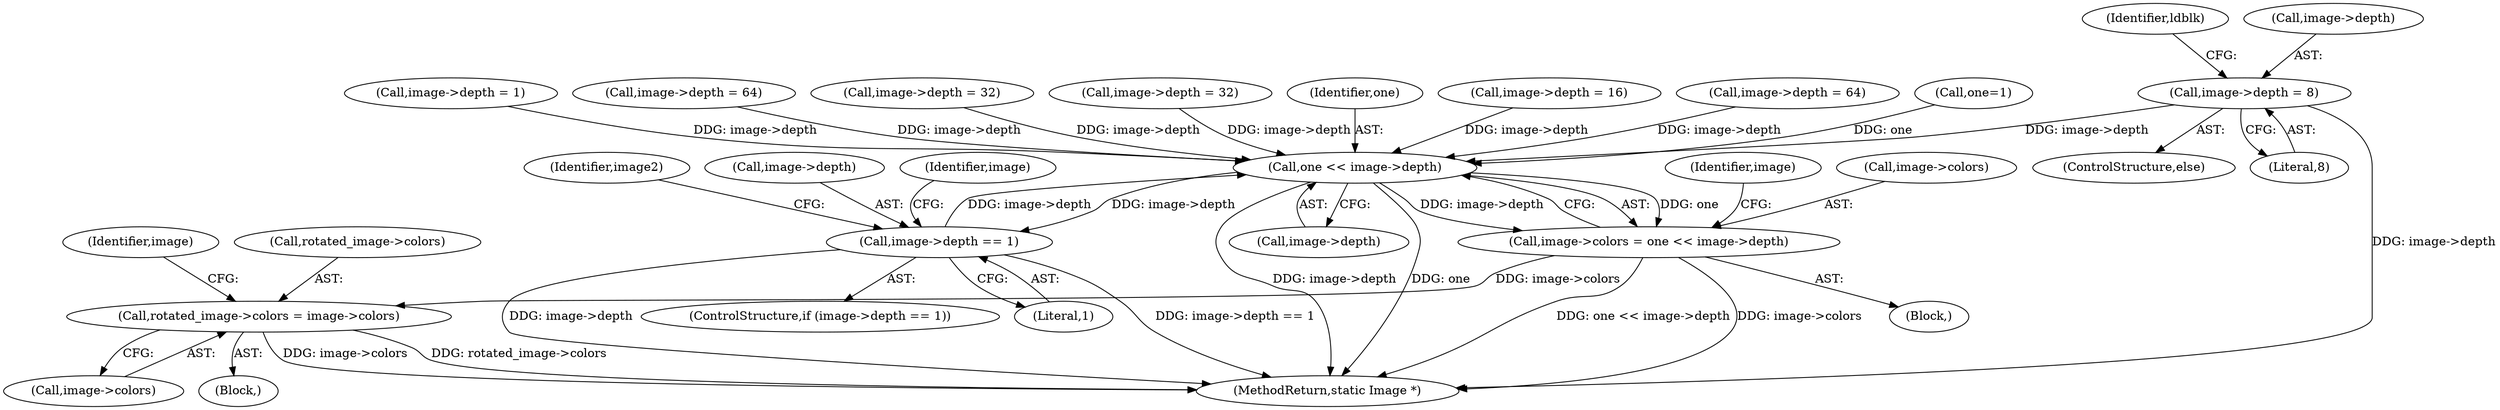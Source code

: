 digraph "0_ImageMagick_f3b483e8b054c50149912523b4773687e18afe25@pointer" {
"1000780" [label="(Call,image->depth = 8)"];
"1000965" [label="(Call,one << image->depth)"];
"1000961" [label="(Call,image->colors = one << image->depth)"];
"1001510" [label="(Call,rotated_image->colors = image->colors)"];
"1001454" [label="(Call,image->depth == 1)"];
"1000780" [label="(Call,image->depth = 8)"];
"1001461" [label="(Identifier,image)"];
"1001511" [label="(Call,rotated_image->colors)"];
"1000966" [label="(Identifier,one)"];
"1000798" [label="(Call,image->depth = 16)"];
"1000967" [label="(Call,image->depth)"];
"1001519" [label="(Identifier,image)"];
"1001466" [label="(Identifier,image2)"];
"1001781" [label="(MethodReturn,static Image *)"];
"1000889" [label="(Call,image->depth = 64)"];
"1001483" [label="(Block,)"];
"1000786" [label="(Identifier,ldblk)"];
"1000958" [label="(Call,one=1)"];
"1001458" [label="(Literal,1)"];
"1000974" [label="(Identifier,image)"];
"1000784" [label="(Literal,8)"];
"1000962" [label="(Call,image->colors)"];
"1000774" [label="(Call,image->depth = 1)"];
"1000838" [label="(Call,image->depth = 64)"];
"1001454" [label="(Call,image->depth == 1)"];
"1001455" [label="(Call,image->depth)"];
"1000818" [label="(Call,image->depth = 32)"];
"1001514" [label="(Call,image->colors)"];
"1001510" [label="(Call,rotated_image->colors = image->colors)"];
"1000961" [label="(Call,image->colors = one << image->depth)"];
"1000781" [label="(Call,image->depth)"];
"1000965" [label="(Call,one << image->depth)"];
"1000382" [label="(Block,)"];
"1000779" [label="(ControlStructure,else)"];
"1001453" [label="(ControlStructure,if (image->depth == 1))"];
"1000857" [label="(Call,image->depth = 32)"];
"1000780" -> "1000779"  [label="AST: "];
"1000780" -> "1000784"  [label="CFG: "];
"1000781" -> "1000780"  [label="AST: "];
"1000784" -> "1000780"  [label="AST: "];
"1000786" -> "1000780"  [label="CFG: "];
"1000780" -> "1001781"  [label="DDG: image->depth"];
"1000780" -> "1000965"  [label="DDG: image->depth"];
"1000965" -> "1000961"  [label="AST: "];
"1000965" -> "1000967"  [label="CFG: "];
"1000966" -> "1000965"  [label="AST: "];
"1000967" -> "1000965"  [label="AST: "];
"1000961" -> "1000965"  [label="CFG: "];
"1000965" -> "1001781"  [label="DDG: image->depth"];
"1000965" -> "1001781"  [label="DDG: one"];
"1000965" -> "1000961"  [label="DDG: one"];
"1000965" -> "1000961"  [label="DDG: image->depth"];
"1000958" -> "1000965"  [label="DDG: one"];
"1000857" -> "1000965"  [label="DDG: image->depth"];
"1000889" -> "1000965"  [label="DDG: image->depth"];
"1000798" -> "1000965"  [label="DDG: image->depth"];
"1001454" -> "1000965"  [label="DDG: image->depth"];
"1000818" -> "1000965"  [label="DDG: image->depth"];
"1000838" -> "1000965"  [label="DDG: image->depth"];
"1000774" -> "1000965"  [label="DDG: image->depth"];
"1000965" -> "1001454"  [label="DDG: image->depth"];
"1000961" -> "1000382"  [label="AST: "];
"1000962" -> "1000961"  [label="AST: "];
"1000974" -> "1000961"  [label="CFG: "];
"1000961" -> "1001781"  [label="DDG: one << image->depth"];
"1000961" -> "1001781"  [label="DDG: image->colors"];
"1000961" -> "1001510"  [label="DDG: image->colors"];
"1001510" -> "1001483"  [label="AST: "];
"1001510" -> "1001514"  [label="CFG: "];
"1001511" -> "1001510"  [label="AST: "];
"1001514" -> "1001510"  [label="AST: "];
"1001519" -> "1001510"  [label="CFG: "];
"1001510" -> "1001781"  [label="DDG: rotated_image->colors"];
"1001510" -> "1001781"  [label="DDG: image->colors"];
"1001454" -> "1001453"  [label="AST: "];
"1001454" -> "1001458"  [label="CFG: "];
"1001455" -> "1001454"  [label="AST: "];
"1001458" -> "1001454"  [label="AST: "];
"1001461" -> "1001454"  [label="CFG: "];
"1001466" -> "1001454"  [label="CFG: "];
"1001454" -> "1001781"  [label="DDG: image->depth"];
"1001454" -> "1001781"  [label="DDG: image->depth == 1"];
}
